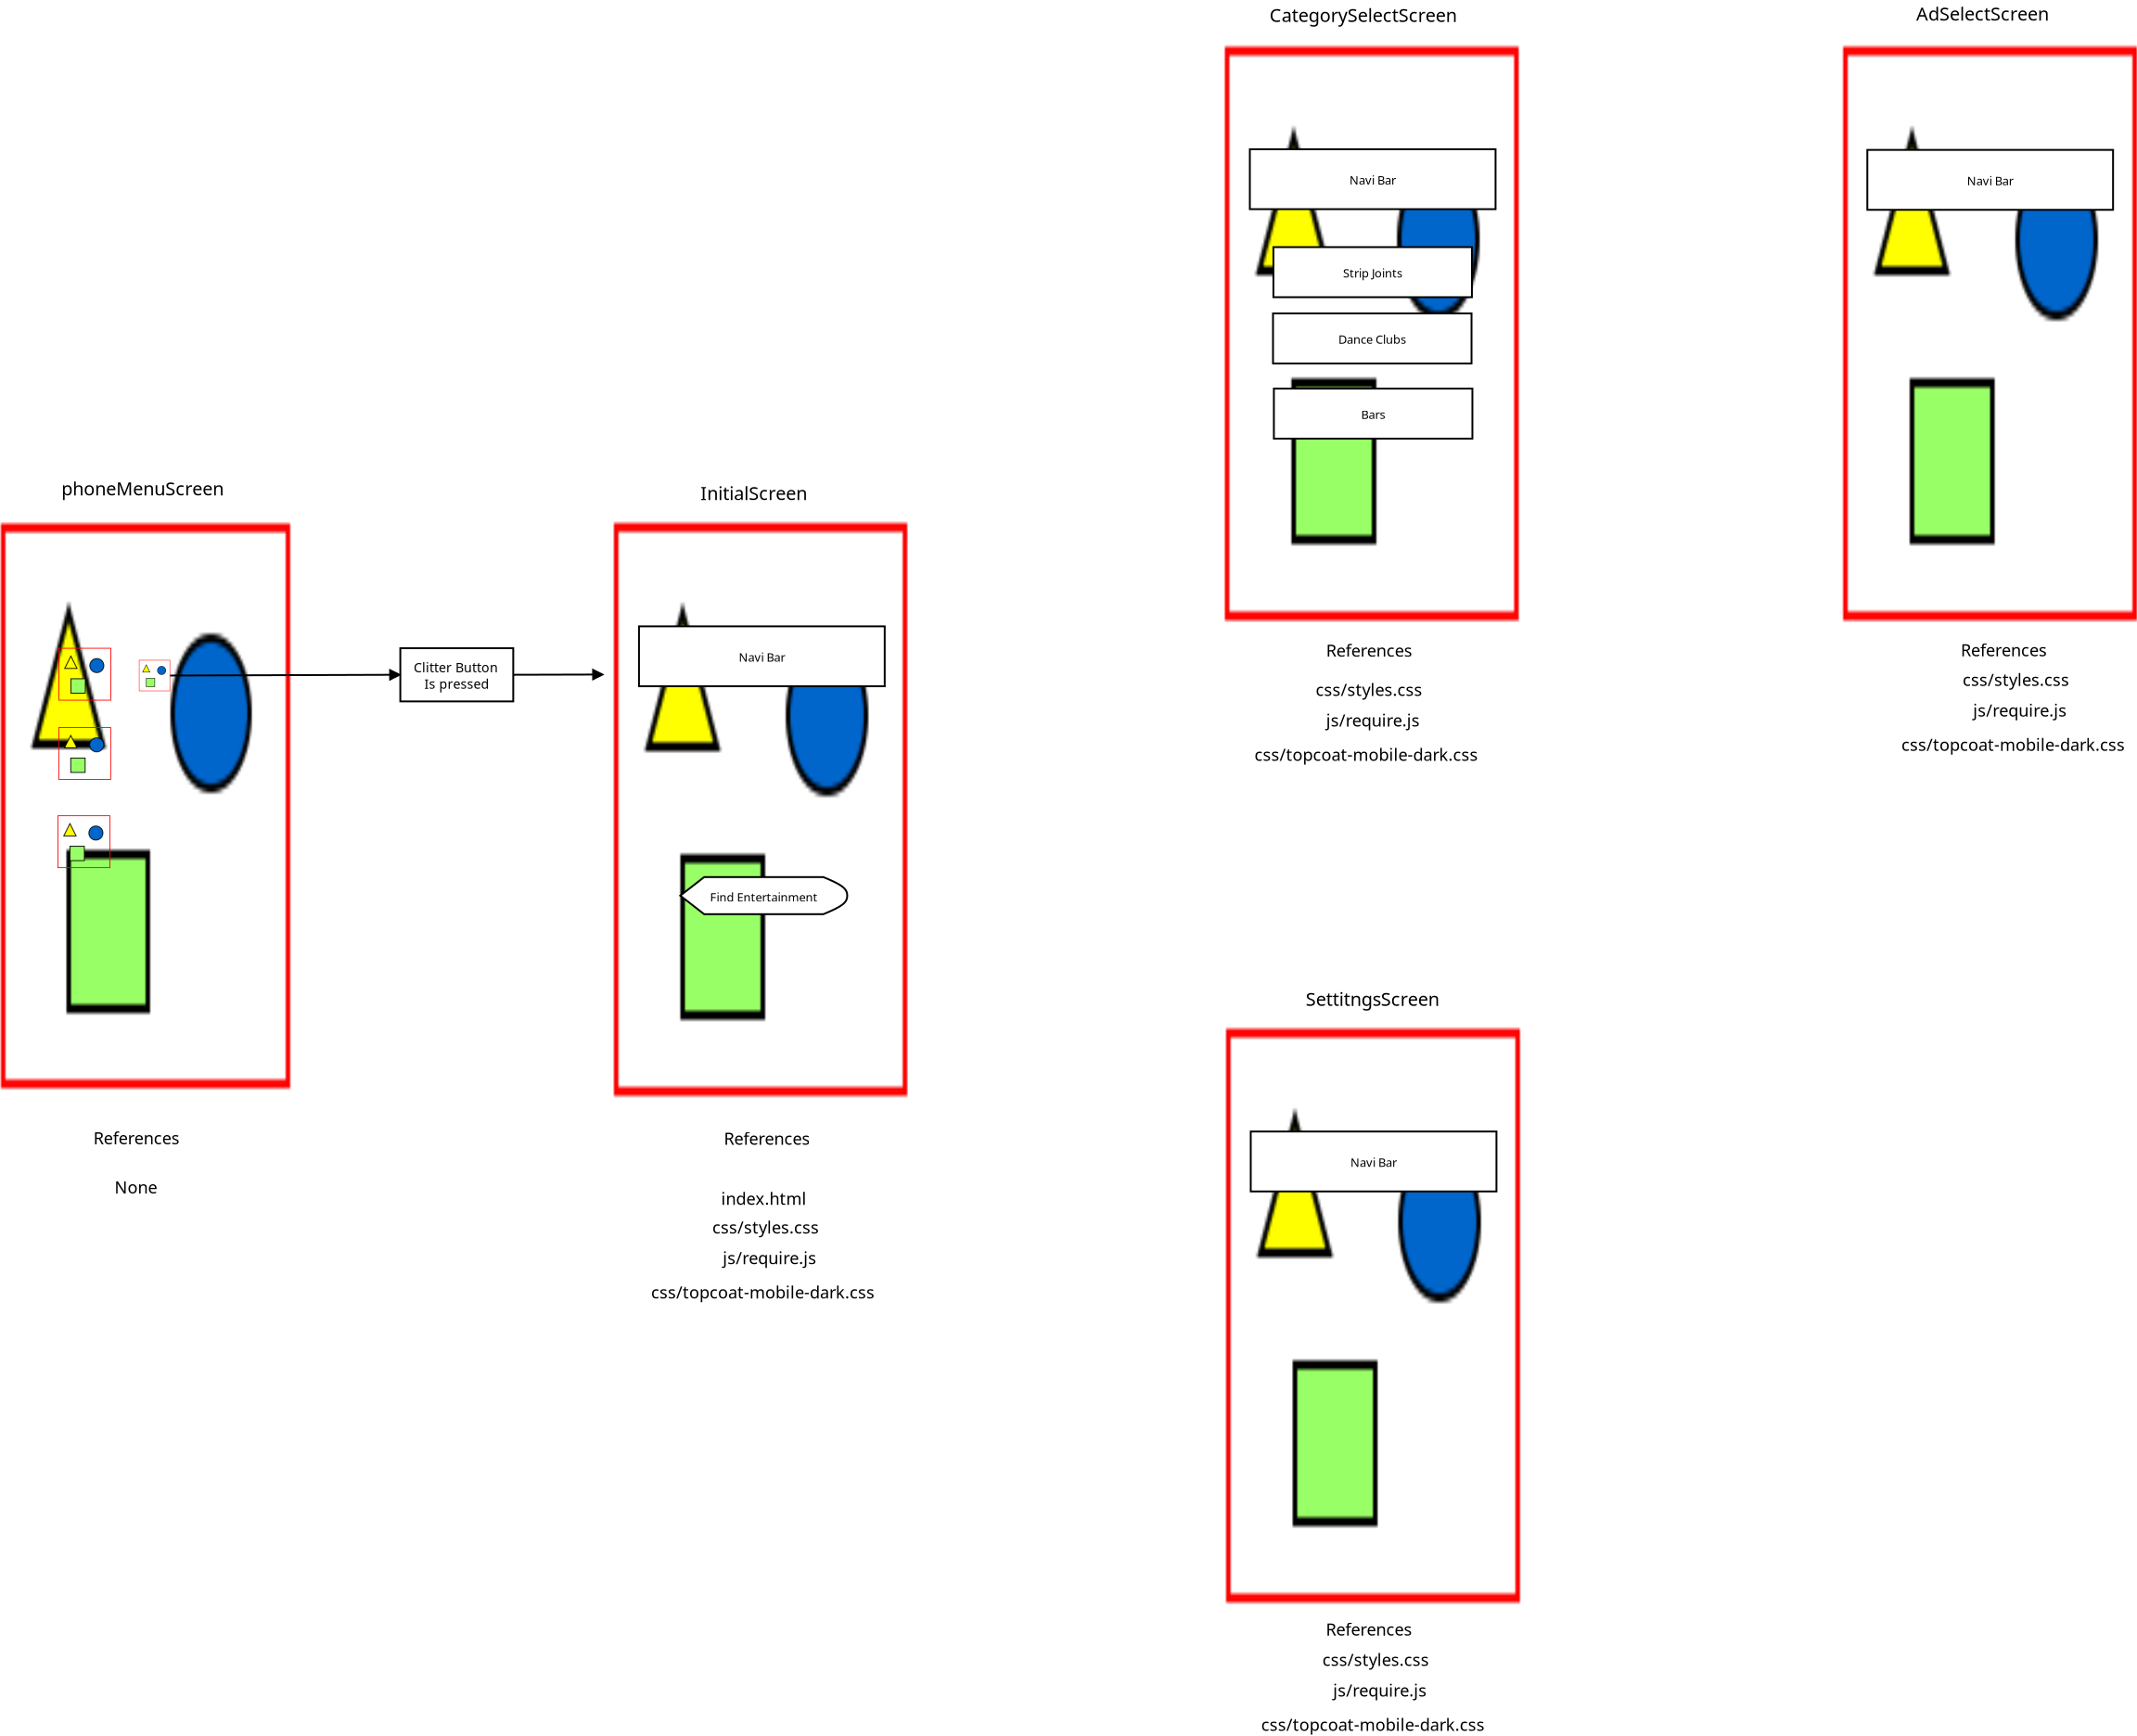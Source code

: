 <?xml version="1.0" encoding="UTF-8"?>
<dia:diagram xmlns:dia="http://www.lysator.liu.se/~alla/dia/">
  <dia:layer name="Background" visible="true" active="true">
    <dia:object type="Standard - Image" version="0" id="O0">
      <dia:attribute name="obj_pos">
        <dia:point val="16.7,22.996"/>
      </dia:attribute>
      <dia:attribute name="obj_bb">
        <dia:rectangle val="16.65,22.946;32.342,53.491"/>
      </dia:attribute>
      <dia:attribute name="elem_corner">
        <dia:point val="16.7,22.996"/>
      </dia:attribute>
      <dia:attribute name="elem_width">
        <dia:real val="15.592"/>
      </dia:attribute>
      <dia:attribute name="elem_height">
        <dia:real val="30.445"/>
      </dia:attribute>
      <dia:attribute name="draw_border">
        <dia:boolean val="false"/>
      </dia:attribute>
      <dia:attribute name="keep_aspect">
        <dia:boolean val="true"/>
      </dia:attribute>
      <dia:attribute name="file">
        <dia:string>#/home/yin/Pictures/blank_iphone.png#</dia:string>
      </dia:attribute>
    </dia:object>
    <dia:object type="Standard - Image" version="0" id="O1">
      <dia:attribute name="obj_pos">
        <dia:point val="49.742,22.969"/>
      </dia:attribute>
      <dia:attribute name="obj_bb">
        <dia:rectangle val="49.692,22.919;65.609,53.903"/>
      </dia:attribute>
      <dia:attribute name="elem_corner">
        <dia:point val="49.742,22.969"/>
      </dia:attribute>
      <dia:attribute name="elem_width">
        <dia:real val="15.817"/>
      </dia:attribute>
      <dia:attribute name="elem_height">
        <dia:real val="30.884"/>
      </dia:attribute>
      <dia:attribute name="draw_border">
        <dia:boolean val="false"/>
      </dia:attribute>
      <dia:attribute name="keep_aspect">
        <dia:boolean val="true"/>
      </dia:attribute>
      <dia:attribute name="file">
        <dia:string>#/home/yin/Pictures/blank_iphone.png#</dia:string>
      </dia:attribute>
    </dia:object>
    <dia:object type="Standard - Image" version="0" id="O2">
      <dia:attribute name="obj_pos">
        <dia:point val="82.677,-2.714"/>
      </dia:attribute>
      <dia:attribute name="obj_bb">
        <dia:rectangle val="82.627,-2.764;98.569,28.269"/>
      </dia:attribute>
      <dia:attribute name="elem_corner">
        <dia:point val="82.677,-2.714"/>
      </dia:attribute>
      <dia:attribute name="elem_width">
        <dia:real val="15.842"/>
      </dia:attribute>
      <dia:attribute name="elem_height">
        <dia:real val="30.933"/>
      </dia:attribute>
      <dia:attribute name="draw_border">
        <dia:boolean val="false"/>
      </dia:attribute>
      <dia:attribute name="keep_aspect">
        <dia:boolean val="true"/>
      </dia:attribute>
      <dia:attribute name="file">
        <dia:string>#/home/yin/Pictures/blank_iphone.png#</dia:string>
      </dia:attribute>
    </dia:object>
    <dia:object type="Standard - Image" version="0" id="O3">
      <dia:attribute name="obj_pos">
        <dia:point val="24.141,30.351"/>
      </dia:attribute>
      <dia:attribute name="obj_bb">
        <dia:rectangle val="24.091,30.3;25.871,32.08"/>
      </dia:attribute>
      <dia:attribute name="elem_corner">
        <dia:point val="24.141,30.351"/>
      </dia:attribute>
      <dia:attribute name="elem_width">
        <dia:real val="1.68"/>
      </dia:attribute>
      <dia:attribute name="elem_height">
        <dia:real val="1.68"/>
      </dia:attribute>
      <dia:attribute name="draw_border">
        <dia:boolean val="false"/>
      </dia:attribute>
      <dia:attribute name="keep_aspect">
        <dia:boolean val="true"/>
      </dia:attribute>
      <dia:attribute name="file">
        <dia:string>#/home/yin/Pictures/clitterFavicon.png#</dia:string>
      </dia:attribute>
    </dia:object>
    <dia:object type="Standard - Image" version="0" id="O4">
      <dia:attribute name="obj_pos">
        <dia:point val="19.804,29.698"/>
      </dia:attribute>
      <dia:attribute name="obj_bb">
        <dia:rectangle val="19.754,29.648;22.697,32.592"/>
      </dia:attribute>
      <dia:attribute name="elem_corner">
        <dia:point val="19.804,29.698"/>
      </dia:attribute>
      <dia:attribute name="elem_width">
        <dia:real val="2.843"/>
      </dia:attribute>
      <dia:attribute name="elem_height">
        <dia:real val="2.843"/>
      </dia:attribute>
      <dia:attribute name="draw_border">
        <dia:boolean val="false"/>
      </dia:attribute>
      <dia:attribute name="keep_aspect">
        <dia:boolean val="true"/>
      </dia:attribute>
      <dia:attribute name="file">
        <dia:string>#/home/yin/Pictures/MW.png#</dia:string>
      </dia:attribute>
    </dia:object>
    <dia:object type="Standard - Image" version="0" id="O5">
      <dia:attribute name="obj_pos">
        <dia:point val="19.754,38.727"/>
      </dia:attribute>
      <dia:attribute name="obj_bb">
        <dia:rectangle val="19.704,38.677;22.647,41.62"/>
      </dia:attribute>
      <dia:attribute name="elem_corner">
        <dia:point val="19.754,38.727"/>
      </dia:attribute>
      <dia:attribute name="elem_width">
        <dia:real val="2.843"/>
      </dia:attribute>
      <dia:attribute name="elem_height">
        <dia:real val="2.843"/>
      </dia:attribute>
      <dia:attribute name="draw_border">
        <dia:boolean val="false"/>
      </dia:attribute>
      <dia:attribute name="keep_aspect">
        <dia:boolean val="true"/>
      </dia:attribute>
      <dia:attribute name="file">
        <dia:string>#/home/yin/Pictures/MW.png#</dia:string>
      </dia:attribute>
    </dia:object>
    <dia:object type="Standard - Image" version="0" id="O6">
      <dia:attribute name="obj_pos">
        <dia:point val="19.797,33.972"/>
      </dia:attribute>
      <dia:attribute name="obj_bb">
        <dia:rectangle val="19.747,33.922;22.69,36.865"/>
      </dia:attribute>
      <dia:attribute name="elem_corner">
        <dia:point val="19.797,33.972"/>
      </dia:attribute>
      <dia:attribute name="elem_width">
        <dia:real val="2.843"/>
      </dia:attribute>
      <dia:attribute name="elem_height">
        <dia:real val="2.843"/>
      </dia:attribute>
      <dia:attribute name="draw_border">
        <dia:boolean val="false"/>
      </dia:attribute>
      <dia:attribute name="keep_aspect">
        <dia:boolean val="true"/>
      </dia:attribute>
      <dia:attribute name="file">
        <dia:string>#/home/yin/Pictures/MW.png#</dia:string>
      </dia:attribute>
    </dia:object>
    <dia:object type="Flowchart - Box" version="0" id="O7">
      <dia:attribute name="obj_pos">
        <dia:point val="38.23,29.715"/>
      </dia:attribute>
      <dia:attribute name="obj_bb">
        <dia:rectangle val="38.18,29.665;44.367,32.634"/>
      </dia:attribute>
      <dia:attribute name="elem_corner">
        <dia:point val="38.23,29.715"/>
      </dia:attribute>
      <dia:attribute name="elem_width">
        <dia:real val="6.088"/>
      </dia:attribute>
      <dia:attribute name="elem_height">
        <dia:real val="2.87"/>
      </dia:attribute>
      <dia:attribute name="border_width">
        <dia:real val="0.1"/>
      </dia:attribute>
      <dia:attribute name="show_background">
        <dia:boolean val="true"/>
      </dia:attribute>
      <dia:attribute name="padding">
        <dia:real val="0.5"/>
      </dia:attribute>
      <dia:attribute name="text">
        <dia:composite type="text">
          <dia:attribute name="string">
            <dia:string>#Clitter Button 
Is pressed#</dia:string>
          </dia:attribute>
          <dia:attribute name="font">
            <dia:font family="sans" style="0" name="Helvetica"/>
          </dia:attribute>
          <dia:attribute name="height">
            <dia:real val="0.885"/>
          </dia:attribute>
          <dia:attribute name="pos">
            <dia:point val="41.274,30.922"/>
          </dia:attribute>
          <dia:attribute name="color">
            <dia:color val="#000000"/>
          </dia:attribute>
          <dia:attribute name="alignment">
            <dia:enum val="1"/>
          </dia:attribute>
        </dia:composite>
      </dia:attribute>
    </dia:object>
    <dia:object type="Standard - Line" version="0" id="O8">
      <dia:attribute name="obj_pos">
        <dia:point val="25.821,31.19"/>
      </dia:attribute>
      <dia:attribute name="obj_bb">
        <dia:rectangle val="25.771,30.82;38.342,31.482"/>
      </dia:attribute>
      <dia:attribute name="conn_endpoints">
        <dia:point val="25.821,31.19"/>
        <dia:point val="38.23,31.149"/>
      </dia:attribute>
      <dia:attribute name="numcp">
        <dia:int val="1"/>
      </dia:attribute>
      <dia:attribute name="end_arrow">
        <dia:enum val="3"/>
      </dia:attribute>
      <dia:attribute name="end_arrow_length">
        <dia:real val="0.5"/>
      </dia:attribute>
      <dia:attribute name="end_arrow_width">
        <dia:real val="0.5"/>
      </dia:attribute>
      <dia:connections>
        <dia:connection handle="0" to="O3" connection="4"/>
        <dia:connection handle="1" to="O7" connection="7"/>
      </dia:connections>
    </dia:object>
    <dia:object type="Standard - Text" version="1" id="O9">
      <dia:attribute name="obj_pos">
        <dia:point val="19.964,21.477"/>
      </dia:attribute>
      <dia:attribute name="obj_bb">
        <dia:rectangle val="19.964,20.556;29.186,21.712"/>
      </dia:attribute>
      <dia:attribute name="text">
        <dia:composite type="text">
          <dia:attribute name="string">
            <dia:string>#phoneMenuScreen#</dia:string>
          </dia:attribute>
          <dia:attribute name="font">
            <dia:font family="sans" style="0" name="Helvetica"/>
          </dia:attribute>
          <dia:attribute name="height">
            <dia:real val="1.238"/>
          </dia:attribute>
          <dia:attribute name="pos">
            <dia:point val="19.964,21.477"/>
          </dia:attribute>
          <dia:attribute name="color">
            <dia:color val="#000000"/>
          </dia:attribute>
          <dia:attribute name="alignment">
            <dia:enum val="0"/>
          </dia:attribute>
        </dia:composite>
      </dia:attribute>
      <dia:attribute name="valign">
        <dia:enum val="3"/>
      </dia:attribute>
    </dia:object>
    <dia:object type="Standard - Text" version="1" id="O10">
      <dia:attribute name="obj_pos">
        <dia:point val="54.409,21.734"/>
      </dia:attribute>
      <dia:attribute name="obj_bb">
        <dia:rectangle val="54.409,20.814;60.554,21.969"/>
      </dia:attribute>
      <dia:attribute name="text">
        <dia:composite type="text">
          <dia:attribute name="string">
            <dia:string>#InitialScreen#</dia:string>
          </dia:attribute>
          <dia:attribute name="font">
            <dia:font family="sans" style="0" name="Helvetica"/>
          </dia:attribute>
          <dia:attribute name="height">
            <dia:real val="1.238"/>
          </dia:attribute>
          <dia:attribute name="pos">
            <dia:point val="54.409,21.734"/>
          </dia:attribute>
          <dia:attribute name="color">
            <dia:color val="#000000"/>
          </dia:attribute>
          <dia:attribute name="alignment">
            <dia:enum val="0"/>
          </dia:attribute>
        </dia:composite>
      </dia:attribute>
      <dia:attribute name="valign">
        <dia:enum val="3"/>
      </dia:attribute>
    </dia:object>
    <dia:object type="Standard - Text" version="1" id="O11">
      <dia:attribute name="obj_pos">
        <dia:point val="55.671,56.493"/>
      </dia:attribute>
      <dia:attribute name="obj_bb">
        <dia:rectangle val="55.671,55.65;60.706,56.708"/>
      </dia:attribute>
      <dia:attribute name="text">
        <dia:composite type="text">
          <dia:attribute name="string">
            <dia:string>#References#</dia:string>
          </dia:attribute>
          <dia:attribute name="font">
            <dia:font family="sans" style="0" name="Helvetica"/>
          </dia:attribute>
          <dia:attribute name="height">
            <dia:real val="1.132"/>
          </dia:attribute>
          <dia:attribute name="pos">
            <dia:point val="55.671,56.493"/>
          </dia:attribute>
          <dia:attribute name="color">
            <dia:color val="#000000"/>
          </dia:attribute>
          <dia:attribute name="alignment">
            <dia:enum val="0"/>
          </dia:attribute>
        </dia:composite>
      </dia:attribute>
      <dia:attribute name="valign">
        <dia:enum val="3"/>
      </dia:attribute>
    </dia:object>
    <dia:object type="Standard - Text" version="1" id="O12">
      <dia:attribute name="obj_pos">
        <dia:point val="21.692,56.467"/>
      </dia:attribute>
      <dia:attribute name="obj_bb">
        <dia:rectangle val="21.692,55.624;26.727,56.682"/>
      </dia:attribute>
      <dia:attribute name="text">
        <dia:composite type="text">
          <dia:attribute name="string">
            <dia:string>#References#</dia:string>
          </dia:attribute>
          <dia:attribute name="font">
            <dia:font family="sans" style="0" name="Helvetica"/>
          </dia:attribute>
          <dia:attribute name="height">
            <dia:real val="1.132"/>
          </dia:attribute>
          <dia:attribute name="pos">
            <dia:point val="21.692,56.467"/>
          </dia:attribute>
          <dia:attribute name="color">
            <dia:color val="#000000"/>
          </dia:attribute>
          <dia:attribute name="alignment">
            <dia:enum val="0"/>
          </dia:attribute>
        </dia:composite>
      </dia:attribute>
      <dia:attribute name="valign">
        <dia:enum val="3"/>
      </dia:attribute>
    </dia:object>
    <dia:object type="Standard - Text" version="1" id="O13">
      <dia:attribute name="obj_pos">
        <dia:point val="22.822,59.114"/>
      </dia:attribute>
      <dia:attribute name="obj_bb">
        <dia:rectangle val="22.822,58.272;25.187,59.329"/>
      </dia:attribute>
      <dia:attribute name="text">
        <dia:composite type="text">
          <dia:attribute name="string">
            <dia:string>#None#</dia:string>
          </dia:attribute>
          <dia:attribute name="font">
            <dia:font family="sans" style="0" name="Helvetica"/>
          </dia:attribute>
          <dia:attribute name="height">
            <dia:real val="1.132"/>
          </dia:attribute>
          <dia:attribute name="pos">
            <dia:point val="22.822,59.114"/>
          </dia:attribute>
          <dia:attribute name="color">
            <dia:color val="#000000"/>
          </dia:attribute>
          <dia:attribute name="alignment">
            <dia:enum val="0"/>
          </dia:attribute>
        </dia:composite>
      </dia:attribute>
      <dia:attribute name="valign">
        <dia:enum val="3"/>
      </dia:attribute>
    </dia:object>
    <dia:object type="Standard - Text" version="1" id="O14">
      <dia:attribute name="obj_pos">
        <dia:point val="55.526,59.723"/>
      </dia:attribute>
      <dia:attribute name="obj_bb">
        <dia:rectangle val="55.526,58.88;60.358,59.938"/>
      </dia:attribute>
      <dia:attribute name="text">
        <dia:composite type="text">
          <dia:attribute name="string">
            <dia:string>#index.html#</dia:string>
          </dia:attribute>
          <dia:attribute name="font">
            <dia:font family="sans" style="0" name="Helvetica"/>
          </dia:attribute>
          <dia:attribute name="height">
            <dia:real val="1.132"/>
          </dia:attribute>
          <dia:attribute name="pos">
            <dia:point val="55.526,59.723"/>
          </dia:attribute>
          <dia:attribute name="color">
            <dia:color val="#000000"/>
          </dia:attribute>
          <dia:attribute name="alignment">
            <dia:enum val="0"/>
          </dia:attribute>
        </dia:composite>
      </dia:attribute>
      <dia:attribute name="valign">
        <dia:enum val="3"/>
      </dia:attribute>
    </dia:object>
    <dia:object type="Standard - Image" version="0" id="O15">
      <dia:attribute name="obj_pos">
        <dia:point val="82.743,50.235"/>
      </dia:attribute>
      <dia:attribute name="obj_bb">
        <dia:rectangle val="82.693,50.185;98.635,81.218"/>
      </dia:attribute>
      <dia:attribute name="elem_corner">
        <dia:point val="82.743,50.235"/>
      </dia:attribute>
      <dia:attribute name="elem_width">
        <dia:real val="15.842"/>
      </dia:attribute>
      <dia:attribute name="elem_height">
        <dia:real val="30.933"/>
      </dia:attribute>
      <dia:attribute name="draw_border">
        <dia:boolean val="false"/>
      </dia:attribute>
      <dia:attribute name="keep_aspect">
        <dia:boolean val="true"/>
      </dia:attribute>
      <dia:attribute name="file">
        <dia:string>#/home/yin/Pictures/blank_iphone.png#</dia:string>
      </dia:attribute>
    </dia:object>
    <dia:object type="Standard - Line" version="0" id="O16">
      <dia:attribute name="obj_pos">
        <dia:point val="44.317,31.149"/>
      </dia:attribute>
      <dia:attribute name="obj_bb">
        <dia:rectangle val="44.267,30.806;49.285,31.468"/>
      </dia:attribute>
      <dia:attribute name="conn_endpoints">
        <dia:point val="44.317,31.149"/>
        <dia:point val="49.173,31.136"/>
      </dia:attribute>
      <dia:attribute name="numcp">
        <dia:int val="1"/>
      </dia:attribute>
      <dia:attribute name="end_arrow">
        <dia:enum val="3"/>
      </dia:attribute>
      <dia:attribute name="end_arrow_length">
        <dia:real val="0.5"/>
      </dia:attribute>
      <dia:attribute name="end_arrow_width">
        <dia:real val="0.5"/>
      </dia:attribute>
      <dia:connections>
        <dia:connection handle="0" to="O7" connection="8"/>
      </dia:connections>
    </dia:object>
    <dia:object type="Standard - Text" version="1" id="O17">
      <dia:attribute name="obj_pos">
        <dia:point val="87.042,49.002"/>
      </dia:attribute>
      <dia:attribute name="obj_bb">
        <dia:rectangle val="87.042,48.082;94.892,49.237"/>
      </dia:attribute>
      <dia:attribute name="text">
        <dia:composite type="text">
          <dia:attribute name="string">
            <dia:string>#SettitngsScreen#</dia:string>
          </dia:attribute>
          <dia:attribute name="font">
            <dia:font family="sans" style="0" name="Helvetica"/>
          </dia:attribute>
          <dia:attribute name="height">
            <dia:real val="1.238"/>
          </dia:attribute>
          <dia:attribute name="pos">
            <dia:point val="87.042,49.002"/>
          </dia:attribute>
          <dia:attribute name="color">
            <dia:color val="#000000"/>
          </dia:attribute>
          <dia:attribute name="alignment">
            <dia:enum val="0"/>
          </dia:attribute>
        </dia:composite>
      </dia:attribute>
      <dia:attribute name="valign">
        <dia:enum val="3"/>
      </dia:attribute>
    </dia:object>
    <dia:object type="Standard - Text" version="1" id="O18">
      <dia:attribute name="obj_pos">
        <dia:point val="85.086,-4.046"/>
      </dia:attribute>
      <dia:attribute name="obj_bb">
        <dia:rectangle val="85.086,-4.995;96.097,-3.754"/>
      </dia:attribute>
      <dia:attribute name="text">
        <dia:composite type="text">
          <dia:attribute name="string">
            <dia:string>#CategorySelectScreen#</dia:string>
          </dia:attribute>
          <dia:attribute name="font">
            <dia:font family="sans" style="0" name="Helvetica"/>
          </dia:attribute>
          <dia:attribute name="height">
            <dia:real val="1.238"/>
          </dia:attribute>
          <dia:attribute name="pos">
            <dia:point val="85.086,-4.046"/>
          </dia:attribute>
          <dia:attribute name="color">
            <dia:color val="#000000"/>
          </dia:attribute>
          <dia:attribute name="alignment">
            <dia:enum val="0"/>
          </dia:attribute>
        </dia:composite>
      </dia:attribute>
      <dia:attribute name="valign">
        <dia:enum val="3"/>
      </dia:attribute>
    </dia:object>
    <dia:object type="Standard - Image" version="0" id="O19">
      <dia:attribute name="obj_pos">
        <dia:point val="116.008,-2.716"/>
      </dia:attribute>
      <dia:attribute name="obj_bb">
        <dia:rectangle val="115.958,-2.766;131.9,28.267"/>
      </dia:attribute>
      <dia:attribute name="elem_corner">
        <dia:point val="116.008,-2.716"/>
      </dia:attribute>
      <dia:attribute name="elem_width">
        <dia:real val="15.842"/>
      </dia:attribute>
      <dia:attribute name="elem_height">
        <dia:real val="30.933"/>
      </dia:attribute>
      <dia:attribute name="draw_border">
        <dia:boolean val="false"/>
      </dia:attribute>
      <dia:attribute name="keep_aspect">
        <dia:boolean val="true"/>
      </dia:attribute>
      <dia:attribute name="file">
        <dia:string>#/home/yin/Pictures/blank_iphone.png#</dia:string>
      </dia:attribute>
    </dia:object>
    <dia:object type="Standard - Text" version="1" id="O20">
      <dia:attribute name="obj_pos">
        <dia:point val="120.958,-5.269"/>
      </dia:attribute>
      <dia:attribute name="obj_bb">
        <dia:rectangle val="120.939,-5.883;120.958,-5.079"/>
      </dia:attribute>
      <dia:attribute name="text">
        <dia:composite type="text">
          <dia:attribute name="string">
            <dia:string>##</dia:string>
          </dia:attribute>
          <dia:attribute name="font">
            <dia:font family="sans" style="0" name="Helvetica"/>
          </dia:attribute>
          <dia:attribute name="height">
            <dia:real val="0.8"/>
          </dia:attribute>
          <dia:attribute name="pos">
            <dia:point val="120.958,-5.269"/>
          </dia:attribute>
          <dia:attribute name="color">
            <dia:color val="#000000"/>
          </dia:attribute>
          <dia:attribute name="alignment">
            <dia:enum val="0"/>
          </dia:attribute>
        </dia:composite>
      </dia:attribute>
      <dia:attribute name="valign">
        <dia:enum val="3"/>
      </dia:attribute>
    </dia:object>
    <dia:object type="Standard - Text" version="1" id="O21">
      <dia:attribute name="obj_pos">
        <dia:point val="119.949,-4.123"/>
      </dia:attribute>
      <dia:attribute name="obj_bb">
        <dia:rectangle val="119.949,-5.043;127.696,-3.888"/>
      </dia:attribute>
      <dia:attribute name="text">
        <dia:composite type="text">
          <dia:attribute name="string">
            <dia:string>#AdSelectScreen#</dia:string>
          </dia:attribute>
          <dia:attribute name="font">
            <dia:font family="sans" style="0" name="Helvetica"/>
          </dia:attribute>
          <dia:attribute name="height">
            <dia:real val="1.238"/>
          </dia:attribute>
          <dia:attribute name="pos">
            <dia:point val="119.949,-4.123"/>
          </dia:attribute>
          <dia:attribute name="color">
            <dia:color val="#000000"/>
          </dia:attribute>
          <dia:attribute name="alignment">
            <dia:enum val="0"/>
          </dia:attribute>
        </dia:composite>
      </dia:attribute>
      <dia:attribute name="valign">
        <dia:enum val="3"/>
      </dia:attribute>
    </dia:object>
    <dia:object type="Standard - Text" version="1" id="O22">
      <dia:attribute name="obj_pos">
        <dia:point val="55.045,61.281"/>
      </dia:attribute>
      <dia:attribute name="obj_bb">
        <dia:rectangle val="55.045,60.439;61.168,61.496"/>
      </dia:attribute>
      <dia:attribute name="text">
        <dia:composite type="text">
          <dia:attribute name="string">
            <dia:string>#css/styles.css#</dia:string>
          </dia:attribute>
          <dia:attribute name="font">
            <dia:font family="sans" style="0" name="Helvetica"/>
          </dia:attribute>
          <dia:attribute name="height">
            <dia:real val="1.132"/>
          </dia:attribute>
          <dia:attribute name="pos">
            <dia:point val="55.045,61.281"/>
          </dia:attribute>
          <dia:attribute name="color">
            <dia:color val="#000000"/>
          </dia:attribute>
          <dia:attribute name="alignment">
            <dia:enum val="0"/>
          </dia:attribute>
        </dia:composite>
      </dia:attribute>
      <dia:attribute name="valign">
        <dia:enum val="3"/>
      </dia:attribute>
    </dia:object>
    <dia:object type="Standard - Text" version="1" id="O23">
      <dia:attribute name="obj_pos">
        <dia:point val="55.611,62.931"/>
      </dia:attribute>
      <dia:attribute name="obj_bb">
        <dia:rectangle val="55.611,62.089;60.876,63.146"/>
      </dia:attribute>
      <dia:attribute name="text">
        <dia:composite type="text">
          <dia:attribute name="string">
            <dia:string>#js/require.js#</dia:string>
          </dia:attribute>
          <dia:attribute name="font">
            <dia:font family="sans" style="0" name="Helvetica"/>
          </dia:attribute>
          <dia:attribute name="height">
            <dia:real val="1.132"/>
          </dia:attribute>
          <dia:attribute name="pos">
            <dia:point val="55.611,62.931"/>
          </dia:attribute>
          <dia:attribute name="color">
            <dia:color val="#000000"/>
          </dia:attribute>
          <dia:attribute name="alignment">
            <dia:enum val="0"/>
          </dia:attribute>
        </dia:composite>
      </dia:attribute>
      <dia:attribute name="valign">
        <dia:enum val="3"/>
      </dia:attribute>
    </dia:object>
    <dia:object type="Standard - Text" version="1" id="O24">
      <dia:attribute name="obj_pos">
        <dia:point val="51.746,64.781"/>
      </dia:attribute>
      <dia:attribute name="obj_bb">
        <dia:rectangle val="51.746,63.939;64.428,64.996"/>
      </dia:attribute>
      <dia:attribute name="text">
        <dia:composite type="text">
          <dia:attribute name="string">
            <dia:string>#css/topcoat-mobile-dark.css#</dia:string>
          </dia:attribute>
          <dia:attribute name="font">
            <dia:font family="sans" style="0" name="Helvetica"/>
          </dia:attribute>
          <dia:attribute name="height">
            <dia:real val="1.132"/>
          </dia:attribute>
          <dia:attribute name="pos">
            <dia:point val="51.746,64.781"/>
          </dia:attribute>
          <dia:attribute name="color">
            <dia:color val="#000000"/>
          </dia:attribute>
          <dia:attribute name="alignment">
            <dia:enum val="0"/>
          </dia:attribute>
        </dia:composite>
      </dia:attribute>
      <dia:attribute name="valign">
        <dia:enum val="3"/>
      </dia:attribute>
    </dia:object>
    <dia:object type="Standard - Text" version="1" id="O25">
      <dia:attribute name="obj_pos">
        <dia:point val="87.572,32.29"/>
      </dia:attribute>
      <dia:attribute name="obj_bb">
        <dia:rectangle val="87.546,31.421;93.695,32.558"/>
      </dia:attribute>
      <dia:attribute name="text">
        <dia:composite type="text">
          <dia:attribute name="string">
            <dia:string>#css/styles.css#</dia:string>
          </dia:attribute>
          <dia:attribute name="font">
            <dia:font family="sans" style="0" name="Helvetica"/>
          </dia:attribute>
          <dia:attribute name="height">
            <dia:real val="1.132"/>
          </dia:attribute>
          <dia:attribute name="pos">
            <dia:point val="87.572,32.29"/>
          </dia:attribute>
          <dia:attribute name="color">
            <dia:color val="#000000"/>
          </dia:attribute>
          <dia:attribute name="alignment">
            <dia:enum val="0"/>
          </dia:attribute>
        </dia:composite>
      </dia:attribute>
      <dia:attribute name="valign">
        <dia:enum val="3"/>
      </dia:attribute>
    </dia:object>
    <dia:object type="Standard - Text" version="1" id="O26">
      <dia:attribute name="obj_pos">
        <dia:point val="88.138,33.94"/>
      </dia:attribute>
      <dia:attribute name="obj_bb">
        <dia:rectangle val="88.138,33.098;93.403,34.155"/>
      </dia:attribute>
      <dia:attribute name="text">
        <dia:composite type="text">
          <dia:attribute name="string">
            <dia:string>#js/require.js#</dia:string>
          </dia:attribute>
          <dia:attribute name="font">
            <dia:font family="sans" style="0" name="Helvetica"/>
          </dia:attribute>
          <dia:attribute name="height">
            <dia:real val="1.132"/>
          </dia:attribute>
          <dia:attribute name="pos">
            <dia:point val="88.138,33.94"/>
          </dia:attribute>
          <dia:attribute name="color">
            <dia:color val="#000000"/>
          </dia:attribute>
          <dia:attribute name="alignment">
            <dia:enum val="0"/>
          </dia:attribute>
        </dia:composite>
      </dia:attribute>
      <dia:attribute name="valign">
        <dia:enum val="3"/>
      </dia:attribute>
    </dia:object>
    <dia:object type="Standard - Text" version="1" id="O27">
      <dia:attribute name="obj_pos">
        <dia:point val="84.272,35.79"/>
      </dia:attribute>
      <dia:attribute name="obj_bb">
        <dia:rectangle val="84.272,34.948;96.955,36.005"/>
      </dia:attribute>
      <dia:attribute name="text">
        <dia:composite type="text">
          <dia:attribute name="string">
            <dia:string>#css/topcoat-mobile-dark.css#</dia:string>
          </dia:attribute>
          <dia:attribute name="font">
            <dia:font family="sans" style="0" name="Helvetica"/>
          </dia:attribute>
          <dia:attribute name="height">
            <dia:real val="1.132"/>
          </dia:attribute>
          <dia:attribute name="pos">
            <dia:point val="84.272,35.79"/>
          </dia:attribute>
          <dia:attribute name="color">
            <dia:color val="#000000"/>
          </dia:attribute>
          <dia:attribute name="alignment">
            <dia:enum val="0"/>
          </dia:attribute>
        </dia:composite>
      </dia:attribute>
      <dia:attribute name="valign">
        <dia:enum val="3"/>
      </dia:attribute>
    </dia:object>
    <dia:object type="Standard - Text" version="1" id="O28">
      <dia:attribute name="obj_pos">
        <dia:point val="88.138,30.181"/>
      </dia:attribute>
      <dia:attribute name="obj_bb">
        <dia:rectangle val="88.112,29.312;93.173,30.449"/>
      </dia:attribute>
      <dia:attribute name="text">
        <dia:composite type="text">
          <dia:attribute name="string">
            <dia:string>#References#</dia:string>
          </dia:attribute>
          <dia:attribute name="font">
            <dia:font family="sans" style="0" name="Helvetica"/>
          </dia:attribute>
          <dia:attribute name="height">
            <dia:real val="1.132"/>
          </dia:attribute>
          <dia:attribute name="pos">
            <dia:point val="88.138,30.181"/>
          </dia:attribute>
          <dia:attribute name="color">
            <dia:color val="#000000"/>
          </dia:attribute>
          <dia:attribute name="alignment">
            <dia:enum val="0"/>
          </dia:attribute>
        </dia:composite>
      </dia:attribute>
      <dia:attribute name="valign">
        <dia:enum val="3"/>
      </dia:attribute>
    </dia:object>
    <dia:object type="Standard - Text" version="1" id="O29">
      <dia:attribute name="obj_pos">
        <dia:point val="122.354,30.157"/>
      </dia:attribute>
      <dia:attribute name="obj_bb">
        <dia:rectangle val="122.328,29.288;127.389,30.425"/>
      </dia:attribute>
      <dia:attribute name="text">
        <dia:composite type="text">
          <dia:attribute name="string">
            <dia:string>#References#</dia:string>
          </dia:attribute>
          <dia:attribute name="font">
            <dia:font family="sans" style="0" name="Helvetica"/>
          </dia:attribute>
          <dia:attribute name="height">
            <dia:real val="1.132"/>
          </dia:attribute>
          <dia:attribute name="pos">
            <dia:point val="122.354,30.157"/>
          </dia:attribute>
          <dia:attribute name="color">
            <dia:color val="#000000"/>
          </dia:attribute>
          <dia:attribute name="alignment">
            <dia:enum val="0"/>
          </dia:attribute>
        </dia:composite>
      </dia:attribute>
      <dia:attribute name="valign">
        <dia:enum val="3"/>
      </dia:attribute>
    </dia:object>
    <dia:object type="Standard - Text" version="1" id="O30">
      <dia:attribute name="obj_pos">
        <dia:point val="88.131,82.954"/>
      </dia:attribute>
      <dia:attribute name="obj_bb">
        <dia:rectangle val="88.131,82.111;93.166,83.169"/>
      </dia:attribute>
      <dia:attribute name="text">
        <dia:composite type="text">
          <dia:attribute name="string">
            <dia:string>#References#</dia:string>
          </dia:attribute>
          <dia:attribute name="font">
            <dia:font family="sans" style="0" name="Helvetica"/>
          </dia:attribute>
          <dia:attribute name="height">
            <dia:real val="1.132"/>
          </dia:attribute>
          <dia:attribute name="pos">
            <dia:point val="88.131,82.954"/>
          </dia:attribute>
          <dia:attribute name="color">
            <dia:color val="#000000"/>
          </dia:attribute>
          <dia:attribute name="alignment">
            <dia:enum val="0"/>
          </dia:attribute>
        </dia:composite>
      </dia:attribute>
      <dia:attribute name="valign">
        <dia:enum val="3"/>
      </dia:attribute>
    </dia:object>
    <dia:object type="Standard - Text" version="1" id="O31">
      <dia:attribute name="obj_pos">
        <dia:point val="122.449,31.748"/>
      </dia:attribute>
      <dia:attribute name="obj_bb">
        <dia:rectangle val="122.422,30.879;128.571,32.016"/>
      </dia:attribute>
      <dia:attribute name="text">
        <dia:composite type="text">
          <dia:attribute name="string">
            <dia:string>#css/styles.css#</dia:string>
          </dia:attribute>
          <dia:attribute name="font">
            <dia:font family="sans" style="0" name="Helvetica"/>
          </dia:attribute>
          <dia:attribute name="height">
            <dia:real val="1.132"/>
          </dia:attribute>
          <dia:attribute name="pos">
            <dia:point val="122.449,31.748"/>
          </dia:attribute>
          <dia:attribute name="color">
            <dia:color val="#000000"/>
          </dia:attribute>
          <dia:attribute name="alignment">
            <dia:enum val="0"/>
          </dia:attribute>
        </dia:composite>
      </dia:attribute>
      <dia:attribute name="valign">
        <dia:enum val="3"/>
      </dia:attribute>
    </dia:object>
    <dia:object type="Standard - Text" version="1" id="O32">
      <dia:attribute name="obj_pos">
        <dia:point val="123.014,33.398"/>
      </dia:attribute>
      <dia:attribute name="obj_bb">
        <dia:rectangle val="123.014,32.556;128.279,33.613"/>
      </dia:attribute>
      <dia:attribute name="text">
        <dia:composite type="text">
          <dia:attribute name="string">
            <dia:string>#js/require.js#</dia:string>
          </dia:attribute>
          <dia:attribute name="font">
            <dia:font family="sans" style="0" name="Helvetica"/>
          </dia:attribute>
          <dia:attribute name="height">
            <dia:real val="1.132"/>
          </dia:attribute>
          <dia:attribute name="pos">
            <dia:point val="123.014,33.398"/>
          </dia:attribute>
          <dia:attribute name="color">
            <dia:color val="#000000"/>
          </dia:attribute>
          <dia:attribute name="alignment">
            <dia:enum val="0"/>
          </dia:attribute>
        </dia:composite>
      </dia:attribute>
      <dia:attribute name="valign">
        <dia:enum val="3"/>
      </dia:attribute>
    </dia:object>
    <dia:object type="Standard - Text" version="1" id="O33">
      <dia:attribute name="obj_pos">
        <dia:point val="119.149,35.248"/>
      </dia:attribute>
      <dia:attribute name="obj_bb">
        <dia:rectangle val="119.149,34.406;131.831,35.463"/>
      </dia:attribute>
      <dia:attribute name="text">
        <dia:composite type="text">
          <dia:attribute name="string">
            <dia:string>#css/topcoat-mobile-dark.css#</dia:string>
          </dia:attribute>
          <dia:attribute name="font">
            <dia:font family="sans" style="0" name="Helvetica"/>
          </dia:attribute>
          <dia:attribute name="height">
            <dia:real val="1.132"/>
          </dia:attribute>
          <dia:attribute name="pos">
            <dia:point val="119.149,35.248"/>
          </dia:attribute>
          <dia:attribute name="color">
            <dia:color val="#000000"/>
          </dia:attribute>
          <dia:attribute name="alignment">
            <dia:enum val="0"/>
          </dia:attribute>
        </dia:composite>
      </dia:attribute>
      <dia:attribute name="valign">
        <dia:enum val="3"/>
      </dia:attribute>
    </dia:object>
    <dia:object type="Standard - Text" version="1" id="O34">
      <dia:attribute name="obj_pos">
        <dia:point val="87.942,84.592"/>
      </dia:attribute>
      <dia:attribute name="obj_bb">
        <dia:rectangle val="87.916,83.723;94.065,84.86"/>
      </dia:attribute>
      <dia:attribute name="text">
        <dia:composite type="text">
          <dia:attribute name="string">
            <dia:string>#css/styles.css#</dia:string>
          </dia:attribute>
          <dia:attribute name="font">
            <dia:font family="sans" style="0" name="Helvetica"/>
          </dia:attribute>
          <dia:attribute name="height">
            <dia:real val="1.132"/>
          </dia:attribute>
          <dia:attribute name="pos">
            <dia:point val="87.942,84.592"/>
          </dia:attribute>
          <dia:attribute name="color">
            <dia:color val="#000000"/>
          </dia:attribute>
          <dia:attribute name="alignment">
            <dia:enum val="0"/>
          </dia:attribute>
        </dia:composite>
      </dia:attribute>
      <dia:attribute name="valign">
        <dia:enum val="3"/>
      </dia:attribute>
    </dia:object>
    <dia:object type="Standard - Text" version="1" id="O35">
      <dia:attribute name="obj_pos">
        <dia:point val="88.508,86.242"/>
      </dia:attribute>
      <dia:attribute name="obj_bb">
        <dia:rectangle val="88.508,85.399;93.773,86.457"/>
      </dia:attribute>
      <dia:attribute name="text">
        <dia:composite type="text">
          <dia:attribute name="string">
            <dia:string>#js/require.js#</dia:string>
          </dia:attribute>
          <dia:attribute name="font">
            <dia:font family="sans" style="0" name="Helvetica"/>
          </dia:attribute>
          <dia:attribute name="height">
            <dia:real val="1.132"/>
          </dia:attribute>
          <dia:attribute name="pos">
            <dia:point val="88.508,86.242"/>
          </dia:attribute>
          <dia:attribute name="color">
            <dia:color val="#000000"/>
          </dia:attribute>
          <dia:attribute name="alignment">
            <dia:enum val="0"/>
          </dia:attribute>
        </dia:composite>
      </dia:attribute>
      <dia:attribute name="valign">
        <dia:enum val="3"/>
      </dia:attribute>
    </dia:object>
    <dia:object type="Standard - Text" version="1" id="O36">
      <dia:attribute name="obj_pos">
        <dia:point val="84.642,88.092"/>
      </dia:attribute>
      <dia:attribute name="obj_bb">
        <dia:rectangle val="84.642,87.25;97.325,88.307"/>
      </dia:attribute>
      <dia:attribute name="text">
        <dia:composite type="text">
          <dia:attribute name="string">
            <dia:string>#css/topcoat-mobile-dark.css#</dia:string>
          </dia:attribute>
          <dia:attribute name="font">
            <dia:font family="sans" style="0" name="Helvetica"/>
          </dia:attribute>
          <dia:attribute name="height">
            <dia:real val="1.132"/>
          </dia:attribute>
          <dia:attribute name="pos">
            <dia:point val="84.642,88.092"/>
          </dia:attribute>
          <dia:attribute name="color">
            <dia:color val="#000000"/>
          </dia:attribute>
          <dia:attribute name="alignment">
            <dia:enum val="0"/>
          </dia:attribute>
        </dia:composite>
      </dia:attribute>
      <dia:attribute name="valign">
        <dia:enum val="3"/>
      </dia:attribute>
    </dia:object>
    <dia:object type="Flowchart - Box" version="0" id="O37">
      <dia:attribute name="obj_pos">
        <dia:point val="51.096,28.537"/>
      </dia:attribute>
      <dia:attribute name="obj_bb">
        <dia:rectangle val="51.047,28.487;64.393,31.818"/>
      </dia:attribute>
      <dia:attribute name="elem_corner">
        <dia:point val="51.096,28.537"/>
      </dia:attribute>
      <dia:attribute name="elem_width">
        <dia:real val="13.246"/>
      </dia:attribute>
      <dia:attribute name="elem_height">
        <dia:real val="3.231"/>
      </dia:attribute>
      <dia:attribute name="show_background">
        <dia:boolean val="true"/>
      </dia:attribute>
      <dia:attribute name="padding">
        <dia:real val="0.5"/>
      </dia:attribute>
      <dia:attribute name="text">
        <dia:composite type="text">
          <dia:attribute name="string">
            <dia:string>#Navi Bar#</dia:string>
          </dia:attribute>
          <dia:attribute name="font">
            <dia:font family="sans" style="0" name="Helvetica"/>
          </dia:attribute>
          <dia:attribute name="height">
            <dia:real val="0.8"/>
          </dia:attribute>
          <dia:attribute name="pos">
            <dia:point val="57.72,30.348"/>
          </dia:attribute>
          <dia:attribute name="color">
            <dia:color val="#000000"/>
          </dia:attribute>
          <dia:attribute name="alignment">
            <dia:enum val="1"/>
          </dia:attribute>
        </dia:composite>
      </dia:attribute>
    </dia:object>
    <dia:object type="Flowchart - Box" version="0" id="O38">
      <dia:attribute name="obj_pos">
        <dia:point val="84.026,2.813"/>
      </dia:attribute>
      <dia:attribute name="obj_bb">
        <dia:rectangle val="83.977,2.763;97.323,6.094"/>
      </dia:attribute>
      <dia:attribute name="elem_corner">
        <dia:point val="84.026,2.813"/>
      </dia:attribute>
      <dia:attribute name="elem_width">
        <dia:real val="13.246"/>
      </dia:attribute>
      <dia:attribute name="elem_height">
        <dia:real val="3.231"/>
      </dia:attribute>
      <dia:attribute name="show_background">
        <dia:boolean val="true"/>
      </dia:attribute>
      <dia:attribute name="padding">
        <dia:real val="0.5"/>
      </dia:attribute>
      <dia:attribute name="text">
        <dia:composite type="text">
          <dia:attribute name="string">
            <dia:string>#Navi Bar#</dia:string>
          </dia:attribute>
          <dia:attribute name="font">
            <dia:font family="sans" style="0" name="Helvetica"/>
          </dia:attribute>
          <dia:attribute name="height">
            <dia:real val="0.8"/>
          </dia:attribute>
          <dia:attribute name="pos">
            <dia:point val="90.65,4.624"/>
          </dia:attribute>
          <dia:attribute name="color">
            <dia:color val="#000000"/>
          </dia:attribute>
          <dia:attribute name="alignment">
            <dia:enum val="1"/>
          </dia:attribute>
        </dia:composite>
      </dia:attribute>
    </dia:object>
    <dia:object type="Flowchart - Box" version="0" id="O39">
      <dia:attribute name="obj_pos">
        <dia:point val="84.074,55.775"/>
      </dia:attribute>
      <dia:attribute name="obj_bb">
        <dia:rectangle val="84.024,55.725;97.37,59.056"/>
      </dia:attribute>
      <dia:attribute name="elem_corner">
        <dia:point val="84.074,55.775"/>
      </dia:attribute>
      <dia:attribute name="elem_width">
        <dia:real val="13.246"/>
      </dia:attribute>
      <dia:attribute name="elem_height">
        <dia:real val="3.231"/>
      </dia:attribute>
      <dia:attribute name="show_background">
        <dia:boolean val="true"/>
      </dia:attribute>
      <dia:attribute name="padding">
        <dia:real val="0.5"/>
      </dia:attribute>
      <dia:attribute name="text">
        <dia:composite type="text">
          <dia:attribute name="string">
            <dia:string>#Navi Bar#</dia:string>
          </dia:attribute>
          <dia:attribute name="font">
            <dia:font family="sans" style="0" name="Helvetica"/>
          </dia:attribute>
          <dia:attribute name="height">
            <dia:real val="0.8"/>
          </dia:attribute>
          <dia:attribute name="pos">
            <dia:point val="90.697,57.586"/>
          </dia:attribute>
          <dia:attribute name="color">
            <dia:color val="#000000"/>
          </dia:attribute>
          <dia:attribute name="alignment">
            <dia:enum val="1"/>
          </dia:attribute>
        </dia:composite>
      </dia:attribute>
    </dia:object>
    <dia:object type="Flowchart - Box" version="0" id="O40">
      <dia:attribute name="obj_pos">
        <dia:point val="117.313,2.849"/>
      </dia:attribute>
      <dia:attribute name="obj_bb">
        <dia:rectangle val="117.263,2.799;130.61,6.13"/>
      </dia:attribute>
      <dia:attribute name="elem_corner">
        <dia:point val="117.313,2.849"/>
      </dia:attribute>
      <dia:attribute name="elem_width">
        <dia:real val="13.246"/>
      </dia:attribute>
      <dia:attribute name="elem_height">
        <dia:real val="3.231"/>
      </dia:attribute>
      <dia:attribute name="show_background">
        <dia:boolean val="true"/>
      </dia:attribute>
      <dia:attribute name="padding">
        <dia:real val="0.5"/>
      </dia:attribute>
      <dia:attribute name="text">
        <dia:composite type="text">
          <dia:attribute name="string">
            <dia:string>#Navi Bar#</dia:string>
          </dia:attribute>
          <dia:attribute name="font">
            <dia:font family="sans" style="0" name="Helvetica"/>
          </dia:attribute>
          <dia:attribute name="height">
            <dia:real val="0.8"/>
          </dia:attribute>
          <dia:attribute name="pos">
            <dia:point val="123.936,4.659"/>
          </dia:attribute>
          <dia:attribute name="color">
            <dia:color val="#000000"/>
          </dia:attribute>
          <dia:attribute name="alignment">
            <dia:enum val="1"/>
          </dia:attribute>
        </dia:composite>
      </dia:attribute>
    </dia:object>
    <dia:object type="Flowchart - Display" version="1" id="O41">
      <dia:attribute name="obj_pos">
        <dia:point val="53.324,42.057"/>
      </dia:attribute>
      <dia:attribute name="obj_bb">
        <dia:rectangle val="53.243,42.007;62.373,44.107"/>
      </dia:attribute>
      <dia:attribute name="meta">
        <dia:composite type="dict"/>
      </dia:attribute>
      <dia:attribute name="elem_corner">
        <dia:point val="53.324,42.057"/>
      </dia:attribute>
      <dia:attribute name="elem_width">
        <dia:real val="8.998"/>
      </dia:attribute>
      <dia:attribute name="elem_height">
        <dia:real val="2"/>
      </dia:attribute>
      <dia:attribute name="line_width">
        <dia:real val="0.1"/>
      </dia:attribute>
      <dia:attribute name="line_colour">
        <dia:color val="#000000"/>
      </dia:attribute>
      <dia:attribute name="fill_colour">
        <dia:color val="#ffffff"/>
      </dia:attribute>
      <dia:attribute name="show_background">
        <dia:boolean val="true"/>
      </dia:attribute>
      <dia:attribute name="line_style">
        <dia:enum val="0"/>
        <dia:real val="1"/>
      </dia:attribute>
      <dia:attribute name="padding">
        <dia:real val="0.1"/>
      </dia:attribute>
      <dia:attribute name="text">
        <dia:composite type="text">
          <dia:attribute name="string">
            <dia:string>#Find Entertainment#</dia:string>
          </dia:attribute>
          <dia:attribute name="font">
            <dia:font family="sans" style="0" name="Helvetica"/>
          </dia:attribute>
          <dia:attribute name="height">
            <dia:real val="0.8"/>
          </dia:attribute>
          <dia:attribute name="pos">
            <dia:point val="57.824,43.257"/>
          </dia:attribute>
          <dia:attribute name="color">
            <dia:color val="#000000"/>
          </dia:attribute>
          <dia:attribute name="alignment">
            <dia:enum val="1"/>
          </dia:attribute>
        </dia:composite>
      </dia:attribute>
      <dia:attribute name="flip_horizontal">
        <dia:boolean val="false"/>
      </dia:attribute>
      <dia:attribute name="flip_vertical">
        <dia:boolean val="false"/>
      </dia:attribute>
      <dia:attribute name="subscale">
        <dia:real val="1"/>
      </dia:attribute>
    </dia:object>
    <dia:object type="Flowchart - Box" version="0" id="O42">
      <dia:attribute name="obj_pos">
        <dia:point val="85.296,8.091"/>
      </dia:attribute>
      <dia:attribute name="obj_bb">
        <dia:rectangle val="85.246,8.041;96.047,10.841"/>
      </dia:attribute>
      <dia:attribute name="elem_corner">
        <dia:point val="85.296,8.091"/>
      </dia:attribute>
      <dia:attribute name="elem_width">
        <dia:real val="10.701"/>
      </dia:attribute>
      <dia:attribute name="elem_height">
        <dia:real val="2.7"/>
      </dia:attribute>
      <dia:attribute name="show_background">
        <dia:boolean val="true"/>
      </dia:attribute>
      <dia:attribute name="padding">
        <dia:real val="0.5"/>
      </dia:attribute>
      <dia:attribute name="text">
        <dia:composite type="text">
          <dia:attribute name="string">
            <dia:string>#Strip Joints#</dia:string>
          </dia:attribute>
          <dia:attribute name="font">
            <dia:font family="sans" style="0" name="Helvetica"/>
          </dia:attribute>
          <dia:attribute name="height">
            <dia:real val="0.8"/>
          </dia:attribute>
          <dia:attribute name="pos">
            <dia:point val="90.646,9.636"/>
          </dia:attribute>
          <dia:attribute name="color">
            <dia:color val="#000000"/>
          </dia:attribute>
          <dia:attribute name="alignment">
            <dia:enum val="1"/>
          </dia:attribute>
        </dia:composite>
      </dia:attribute>
    </dia:object>
    <dia:object type="Flowchart - Box" version="0" id="O43">
      <dia:attribute name="obj_pos">
        <dia:point val="85.275,11.664"/>
      </dia:attribute>
      <dia:attribute name="obj_bb">
        <dia:rectangle val="85.225,11.614;96.026,14.414"/>
      </dia:attribute>
      <dia:attribute name="elem_corner">
        <dia:point val="85.275,11.664"/>
      </dia:attribute>
      <dia:attribute name="elem_width">
        <dia:real val="10.701"/>
      </dia:attribute>
      <dia:attribute name="elem_height">
        <dia:real val="2.7"/>
      </dia:attribute>
      <dia:attribute name="show_background">
        <dia:boolean val="true"/>
      </dia:attribute>
      <dia:attribute name="padding">
        <dia:real val="0.5"/>
      </dia:attribute>
      <dia:attribute name="text">
        <dia:composite type="text">
          <dia:attribute name="string">
            <dia:string>#Dance Clubs#</dia:string>
          </dia:attribute>
          <dia:attribute name="font">
            <dia:font family="sans" style="0" name="Helvetica"/>
          </dia:attribute>
          <dia:attribute name="height">
            <dia:real val="0.8"/>
          </dia:attribute>
          <dia:attribute name="pos">
            <dia:point val="90.626,13.209"/>
          </dia:attribute>
          <dia:attribute name="color">
            <dia:color val="#000000"/>
          </dia:attribute>
          <dia:attribute name="alignment">
            <dia:enum val="1"/>
          </dia:attribute>
        </dia:composite>
      </dia:attribute>
    </dia:object>
    <dia:object type="Flowchart - Box" version="0" id="O44">
      <dia:attribute name="obj_pos">
        <dia:point val="85.322,15.718"/>
      </dia:attribute>
      <dia:attribute name="obj_bb">
        <dia:rectangle val="85.272,15.668;96.073,18.468"/>
      </dia:attribute>
      <dia:attribute name="elem_corner">
        <dia:point val="85.322,15.718"/>
      </dia:attribute>
      <dia:attribute name="elem_width">
        <dia:real val="10.701"/>
      </dia:attribute>
      <dia:attribute name="elem_height">
        <dia:real val="2.7"/>
      </dia:attribute>
      <dia:attribute name="show_background">
        <dia:boolean val="true"/>
      </dia:attribute>
      <dia:attribute name="padding">
        <dia:real val="0.5"/>
      </dia:attribute>
      <dia:attribute name="text">
        <dia:composite type="text">
          <dia:attribute name="string">
            <dia:string>#Bars#</dia:string>
          </dia:attribute>
          <dia:attribute name="font">
            <dia:font family="sans" style="0" name="Helvetica"/>
          </dia:attribute>
          <dia:attribute name="height">
            <dia:real val="0.8"/>
          </dia:attribute>
          <dia:attribute name="pos">
            <dia:point val="90.673,17.263"/>
          </dia:attribute>
          <dia:attribute name="color">
            <dia:color val="#000000"/>
          </dia:attribute>
          <dia:attribute name="alignment">
            <dia:enum val="1"/>
          </dia:attribute>
        </dia:composite>
      </dia:attribute>
    </dia:object>
  </dia:layer>
</dia:diagram>
